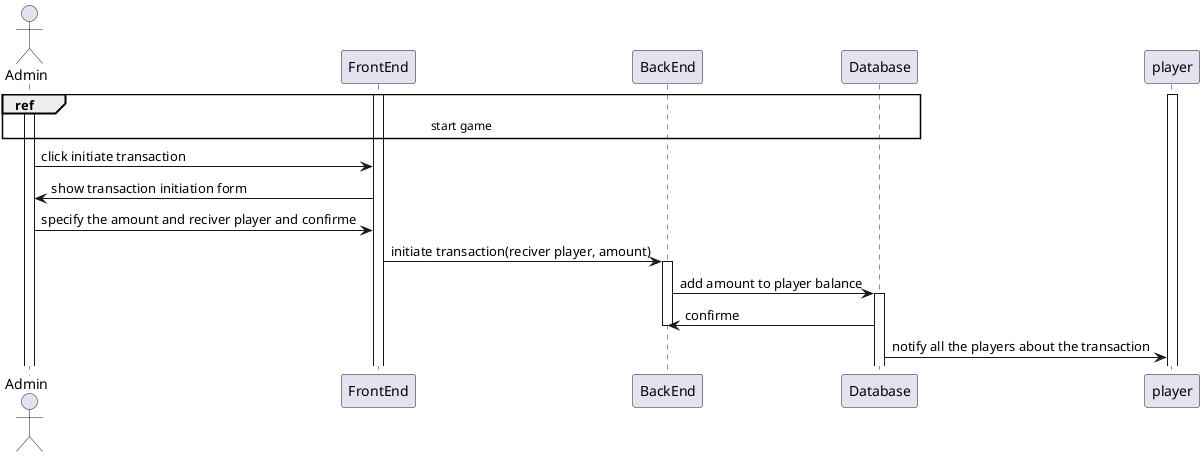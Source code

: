 @startuml "initiate transaction to another player"

actor Admin

Activate Admin
Activate FrontEnd

ref over Admin, FrontEnd, BackEnd, Database: start game
Activate player

Admin ->  FrontEnd : click initiate transaction
FrontEnd -> Admin : show transaction initiation form
Admin -> FrontEnd : specify the amount and reciver player and confirme

FrontEnd -> BackEnd : initiate transaction(reciver player, amount)
activate BackEnd

BackEnd -> Database : add amount to player balance
Activate Database

Database -> BackEnd : confirme
deactivate BackEnd

Database -> player : notify all the players about the transaction

@enduml
